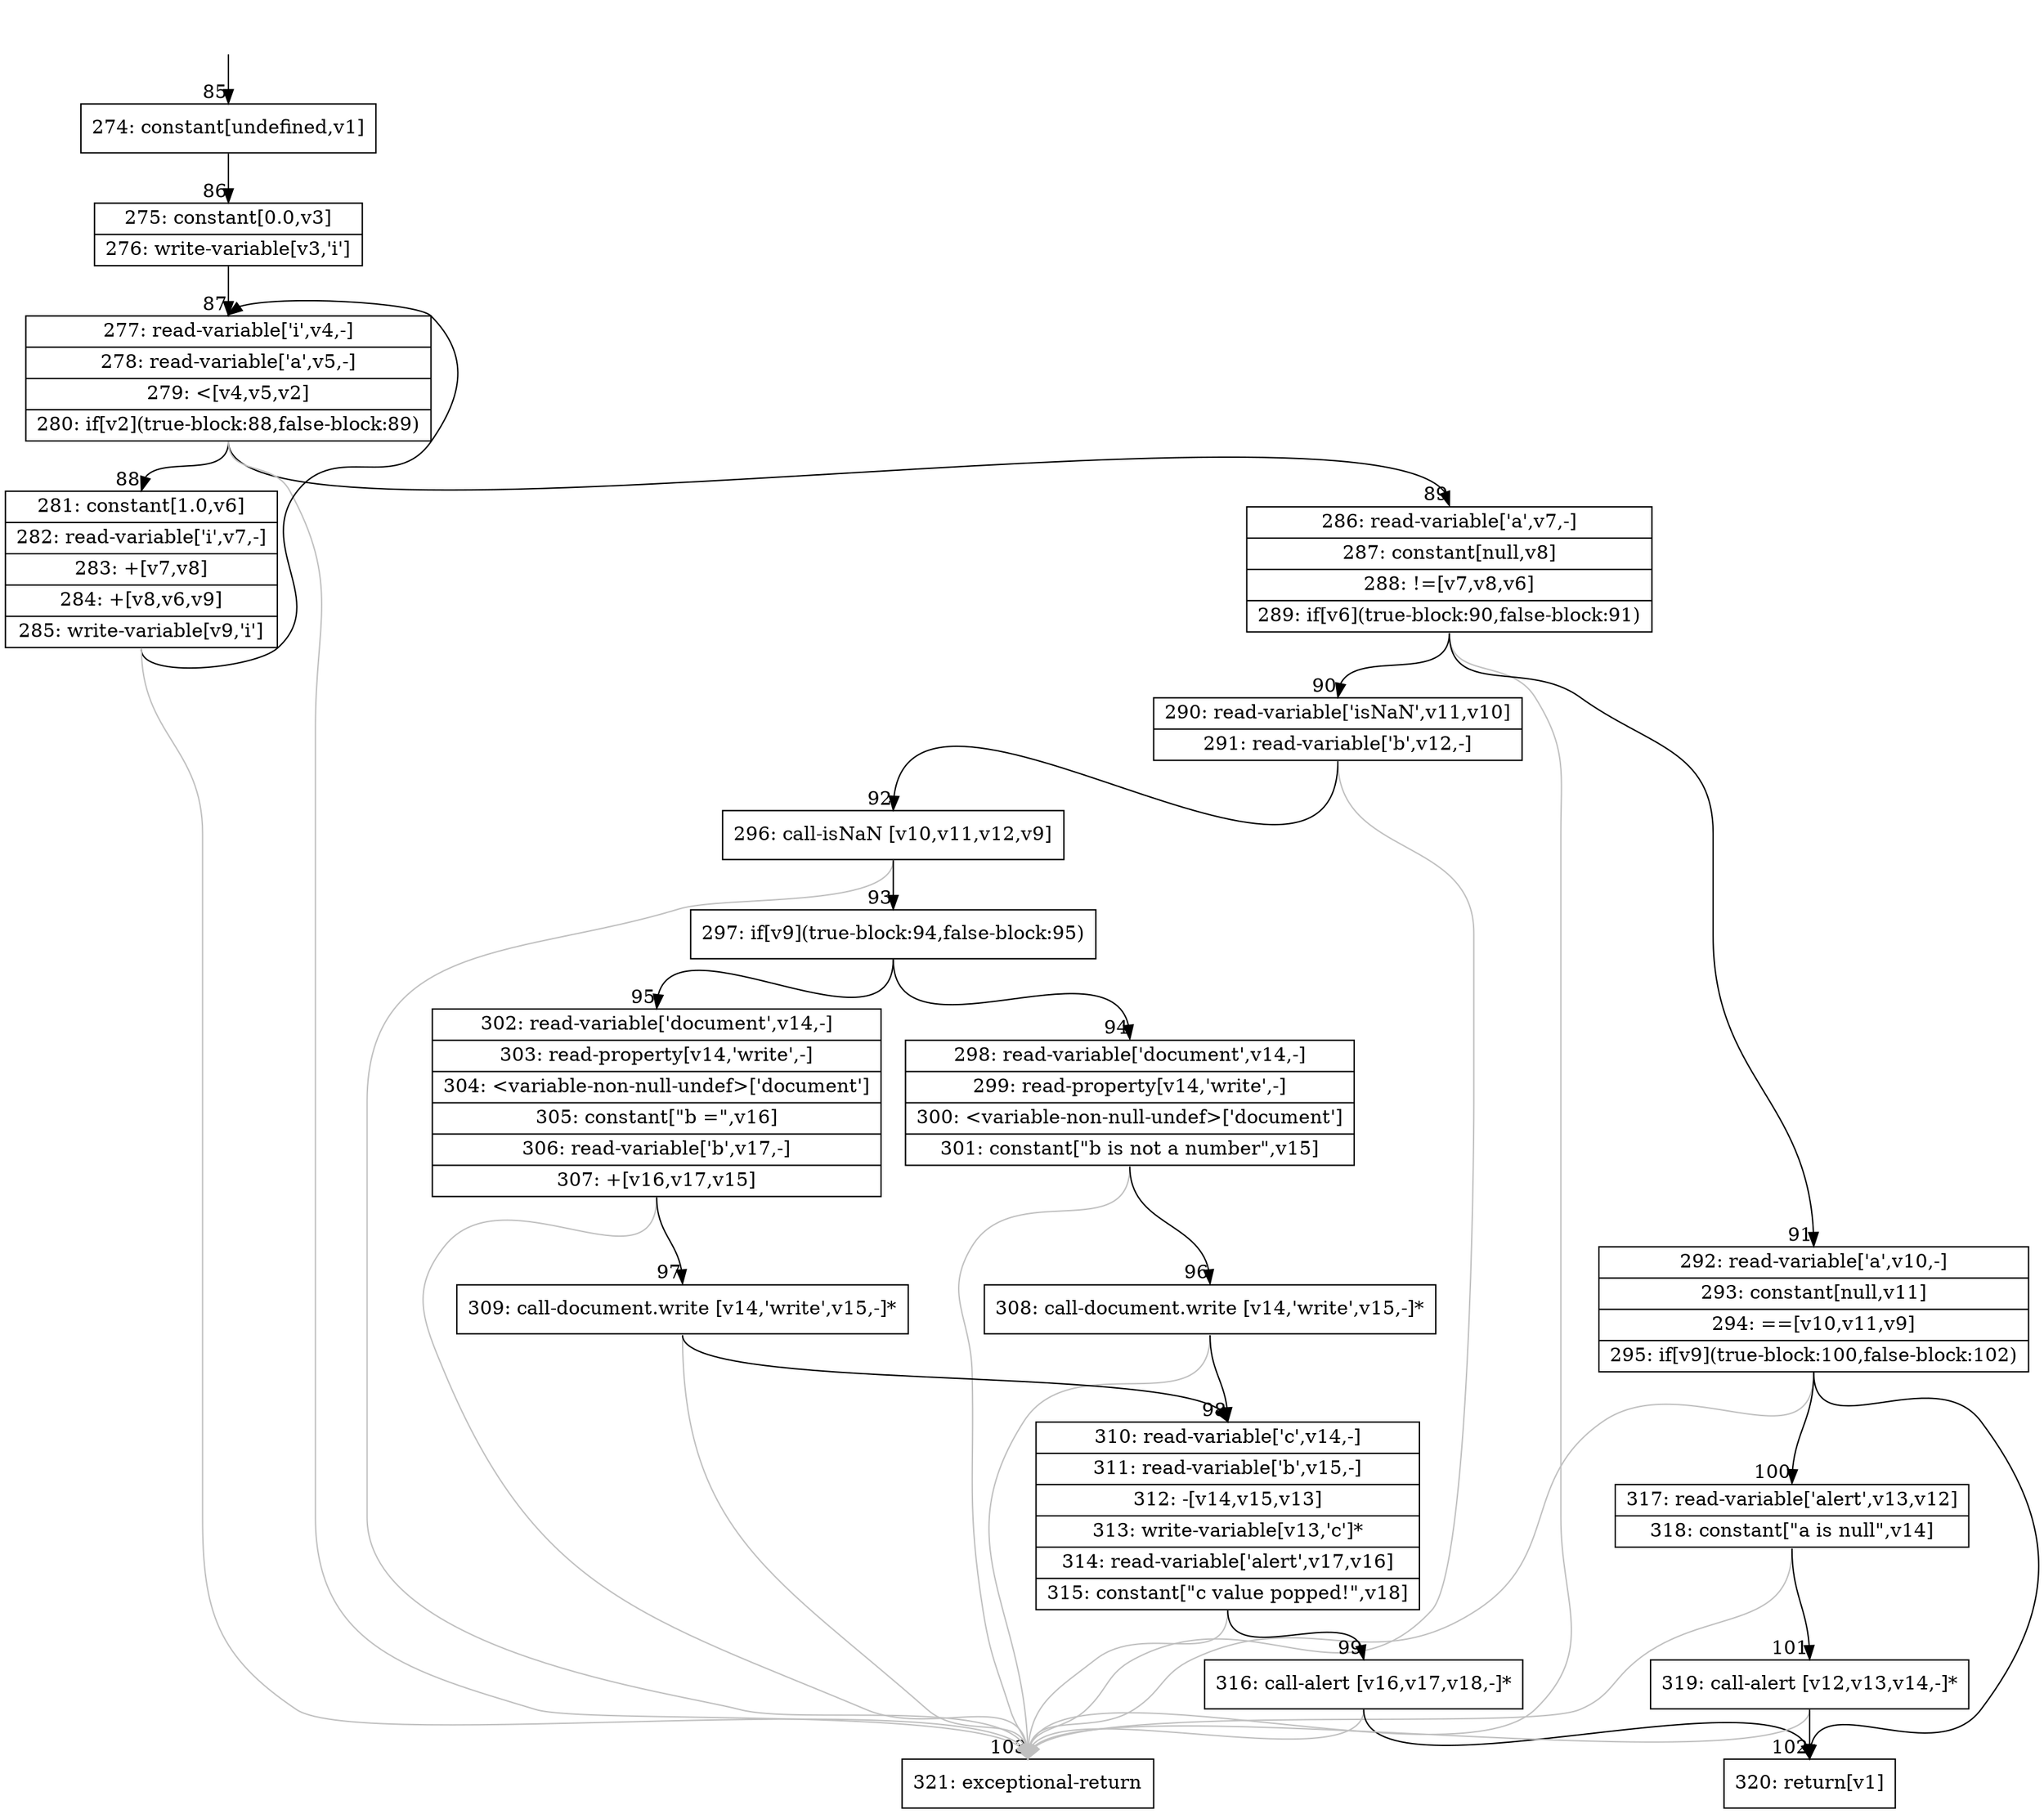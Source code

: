 digraph {
rankdir="TD"
BB_entry8[shape=none,label=""];
BB_entry8 -> BB85 [tailport=s, headport=n, headlabel="    85"]
BB85 [shape=record label="{274: constant[undefined,v1]}" ] 
BB85 -> BB86 [tailport=s, headport=n, headlabel="      86"]
BB86 [shape=record label="{275: constant[0.0,v3]|276: write-variable[v3,'i']}" ] 
BB86 -> BB87 [tailport=s, headport=n, headlabel="      87"]
BB87 [shape=record label="{277: read-variable['i',v4,-]|278: read-variable['a',v5,-]|279: \<[v4,v5,v2]|280: if[v2](true-block:88,false-block:89)}" ] 
BB87 -> BB88 [tailport=s, headport=n, headlabel="      88"]
BB87 -> BB89 [tailport=s, headport=n, headlabel="      89"]
BB87 -> BB103 [tailport=s, headport=n, color=gray, headlabel="      103"]
BB88 [shape=record label="{281: constant[1.0,v6]|282: read-variable['i',v7,-]|283: +[v7,v8]|284: +[v8,v6,v9]|285: write-variable[v9,'i']}" ] 
BB88 -> BB87 [tailport=s, headport=n]
BB88 -> BB103 [tailport=s, headport=n, color=gray]
BB89 [shape=record label="{286: read-variable['a',v7,-]|287: constant[null,v8]|288: !=[v7,v8,v6]|289: if[v6](true-block:90,false-block:91)}" ] 
BB89 -> BB90 [tailport=s, headport=n, headlabel="      90"]
BB89 -> BB91 [tailport=s, headport=n, headlabel="      91"]
BB89 -> BB103 [tailport=s, headport=n, color=gray]
BB90 [shape=record label="{290: read-variable['isNaN',v11,v10]|291: read-variable['b',v12,-]}" ] 
BB90 -> BB92 [tailport=s, headport=n, headlabel="      92"]
BB90 -> BB103 [tailport=s, headport=n, color=gray]
BB91 [shape=record label="{292: read-variable['a',v10,-]|293: constant[null,v11]|294: ==[v10,v11,v9]|295: if[v9](true-block:100,false-block:102)}" ] 
BB91 -> BB100 [tailport=s, headport=n, headlabel="      100"]
BB91 -> BB102 [tailport=s, headport=n, headlabel="      102"]
BB91 -> BB103 [tailport=s, headport=n, color=gray]
BB92 [shape=record label="{296: call-isNaN [v10,v11,v12,v9]}" ] 
BB92 -> BB93 [tailport=s, headport=n, headlabel="      93"]
BB92 -> BB103 [tailport=s, headport=n, color=gray]
BB93 [shape=record label="{297: if[v9](true-block:94,false-block:95)}" ] 
BB93 -> BB94 [tailport=s, headport=n, headlabel="      94"]
BB93 -> BB95 [tailport=s, headport=n, headlabel="      95"]
BB94 [shape=record label="{298: read-variable['document',v14,-]|299: read-property[v14,'write',-]|300: \<variable-non-null-undef\>['document']|301: constant[\"b is not a number\",v15]}" ] 
BB94 -> BB96 [tailport=s, headport=n, headlabel="      96"]
BB94 -> BB103 [tailport=s, headport=n, color=gray]
BB95 [shape=record label="{302: read-variable['document',v14,-]|303: read-property[v14,'write',-]|304: \<variable-non-null-undef\>['document']|305: constant[\"b =\",v16]|306: read-variable['b',v17,-]|307: +[v16,v17,v15]}" ] 
BB95 -> BB97 [tailport=s, headport=n, headlabel="      97"]
BB95 -> BB103 [tailport=s, headport=n, color=gray]
BB96 [shape=record label="{308: call-document.write [v14,'write',v15,-]*}" ] 
BB96 -> BB98 [tailport=s, headport=n, headlabel="      98"]
BB96 -> BB103 [tailport=s, headport=n, color=gray]
BB97 [shape=record label="{309: call-document.write [v14,'write',v15,-]*}" ] 
BB97 -> BB98 [tailport=s, headport=n]
BB97 -> BB103 [tailport=s, headport=n, color=gray]
BB98 [shape=record label="{310: read-variable['c',v14,-]|311: read-variable['b',v15,-]|312: -[v14,v15,v13]|313: write-variable[v13,'c']*|314: read-variable['alert',v17,v16]|315: constant[\"c value popped!\",v18]}" ] 
BB98 -> BB99 [tailport=s, headport=n, headlabel="      99"]
BB98 -> BB103 [tailport=s, headport=n, color=gray]
BB99 [shape=record label="{316: call-alert [v16,v17,v18,-]*}" ] 
BB99 -> BB102 [tailport=s, headport=n]
BB99 -> BB103 [tailport=s, headport=n, color=gray]
BB100 [shape=record label="{317: read-variable['alert',v13,v12]|318: constant[\"a is null\",v14]}" ] 
BB100 -> BB101 [tailport=s, headport=n, headlabel="      101"]
BB100 -> BB103 [tailport=s, headport=n, color=gray]
BB101 [shape=record label="{319: call-alert [v12,v13,v14,-]*}" ] 
BB101 -> BB102 [tailport=s, headport=n]
BB101 -> BB103 [tailport=s, headport=n, color=gray]
BB102 [shape=record label="{320: return[v1]}" ] 
BB103 [shape=record label="{321: exceptional-return}" ] 
//#$~ 175
}
